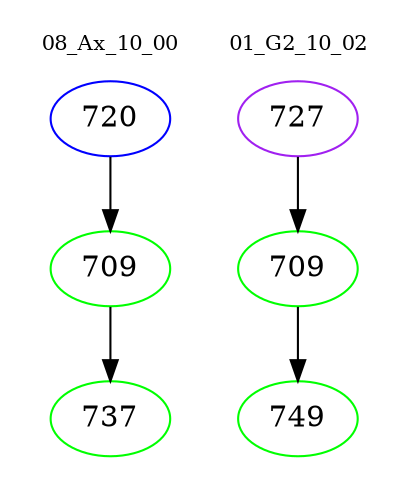 digraph{
subgraph cluster_0 {
color = white
label = "08_Ax_10_00";
fontsize=10;
T0_720 [label="720", color="blue"]
T0_720 -> T0_709 [color="black"]
T0_709 [label="709", color="green"]
T0_709 -> T0_737 [color="black"]
T0_737 [label="737", color="green"]
}
subgraph cluster_1 {
color = white
label = "01_G2_10_02";
fontsize=10;
T1_727 [label="727", color="purple"]
T1_727 -> T1_709 [color="black"]
T1_709 [label="709", color="green"]
T1_709 -> T1_749 [color="black"]
T1_749 [label="749", color="green"]
}
}
